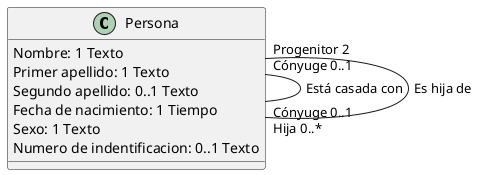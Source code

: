 @startuml 
Class Persona {
Nombre: 1 Texto
Primer apellido: 1 Texto
Segundo apellido: 0..1 Texto
Fecha de nacimiento: 1 Tiempo
Sexo: 1 Texto
Numero de indentificacion: 0..1 Texto
}

Persona "Cónyuge 0..1" -- "Cónyuge 0..1" Persona : Está casada con
Persona "Progenitor 2" -- "Hija 0..*" Persona : Es hija de
@enduml